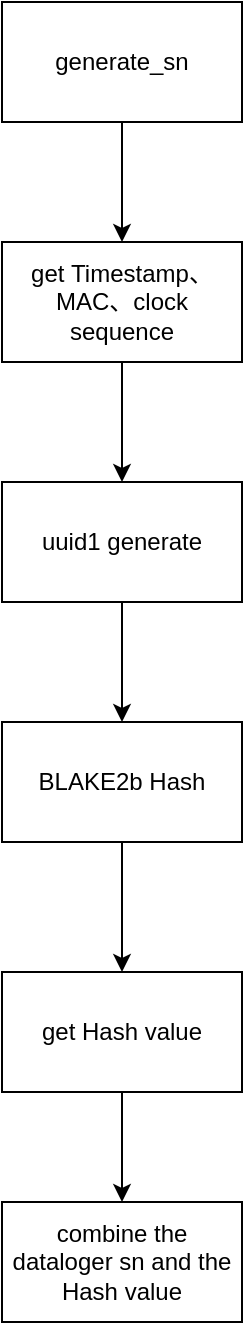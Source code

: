 <mxfile version="25.0.3">
  <diagram name="第 1 页" id="Rc65ltEtRl_QGEFz1ZBi">
    <mxGraphModel dx="1434" dy="738" grid="1" gridSize="10" guides="1" tooltips="1" connect="1" arrows="1" fold="1" page="1" pageScale="1" pageWidth="827" pageHeight="1169" math="0" shadow="0">
      <root>
        <mxCell id="0" />
        <mxCell id="1" parent="0" />
        <mxCell id="Kr1rpk06MWZGmnqAAeTs-3" style="edgeStyle=orthogonalEdgeStyle;rounded=0;orthogonalLoop=1;jettySize=auto;html=1;exitX=0.5;exitY=1;exitDx=0;exitDy=0;entryX=0.5;entryY=0;entryDx=0;entryDy=0;" edge="1" parent="1" source="Kr1rpk06MWZGmnqAAeTs-1" target="Kr1rpk06MWZGmnqAAeTs-2">
          <mxGeometry relative="1" as="geometry" />
        </mxCell>
        <mxCell id="Kr1rpk06MWZGmnqAAeTs-1" value="generate_sn" style="rounded=0;whiteSpace=wrap;html=1;" vertex="1" parent="1">
          <mxGeometry x="340" y="70" width="120" height="60" as="geometry" />
        </mxCell>
        <mxCell id="Kr1rpk06MWZGmnqAAeTs-14" style="edgeStyle=orthogonalEdgeStyle;rounded=0;orthogonalLoop=1;jettySize=auto;html=1;exitX=0.5;exitY=1;exitDx=0;exitDy=0;entryX=0.5;entryY=0;entryDx=0;entryDy=0;" edge="1" parent="1" source="Kr1rpk06MWZGmnqAAeTs-2" target="Kr1rpk06MWZGmnqAAeTs-8">
          <mxGeometry relative="1" as="geometry" />
        </mxCell>
        <mxCell id="Kr1rpk06MWZGmnqAAeTs-2" value="get&amp;nbsp;Timestamp、&lt;div&gt;MAC、&lt;span style=&quot;background-color: initial;&quot;&gt;clock sequence&lt;/span&gt;&lt;/div&gt;" style="rounded=0;whiteSpace=wrap;html=1;" vertex="1" parent="1">
          <mxGeometry x="340" y="190" width="120" height="60" as="geometry" />
        </mxCell>
        <mxCell id="Kr1rpk06MWZGmnqAAeTs-11" value="" style="edgeStyle=orthogonalEdgeStyle;rounded=0;orthogonalLoop=1;jettySize=auto;html=1;" edge="1" parent="1" source="Kr1rpk06MWZGmnqAAeTs-8" target="Kr1rpk06MWZGmnqAAeTs-10">
          <mxGeometry relative="1" as="geometry" />
        </mxCell>
        <mxCell id="Kr1rpk06MWZGmnqAAeTs-8" value="uuid1 generate" style="rounded=0;whiteSpace=wrap;html=1;" vertex="1" parent="1">
          <mxGeometry x="340" y="310" width="120" height="60" as="geometry" />
        </mxCell>
        <mxCell id="Kr1rpk06MWZGmnqAAeTs-13" value="" style="edgeStyle=orthogonalEdgeStyle;rounded=0;orthogonalLoop=1;jettySize=auto;html=1;" edge="1" parent="1" source="Kr1rpk06MWZGmnqAAeTs-10" target="Kr1rpk06MWZGmnqAAeTs-12">
          <mxGeometry relative="1" as="geometry" />
        </mxCell>
        <mxCell id="Kr1rpk06MWZGmnqAAeTs-10" value="BLAKE2b Hash" style="rounded=0;whiteSpace=wrap;html=1;" vertex="1" parent="1">
          <mxGeometry x="340" y="430" width="120" height="60" as="geometry" />
        </mxCell>
        <mxCell id="Kr1rpk06MWZGmnqAAeTs-16" value="" style="edgeStyle=orthogonalEdgeStyle;rounded=0;orthogonalLoop=1;jettySize=auto;html=1;" edge="1" parent="1" source="Kr1rpk06MWZGmnqAAeTs-12" target="Kr1rpk06MWZGmnqAAeTs-15">
          <mxGeometry relative="1" as="geometry" />
        </mxCell>
        <mxCell id="Kr1rpk06MWZGmnqAAeTs-12" value="get&amp;nbsp;Hash value" style="rounded=0;whiteSpace=wrap;html=1;" vertex="1" parent="1">
          <mxGeometry x="340" y="555" width="120" height="60" as="geometry" />
        </mxCell>
        <mxCell id="Kr1rpk06MWZGmnqAAeTs-15" value="combine the dataloger sn and the Hash value" style="rounded=0;whiteSpace=wrap;html=1;" vertex="1" parent="1">
          <mxGeometry x="340" y="670" width="120" height="60" as="geometry" />
        </mxCell>
      </root>
    </mxGraphModel>
  </diagram>
</mxfile>
